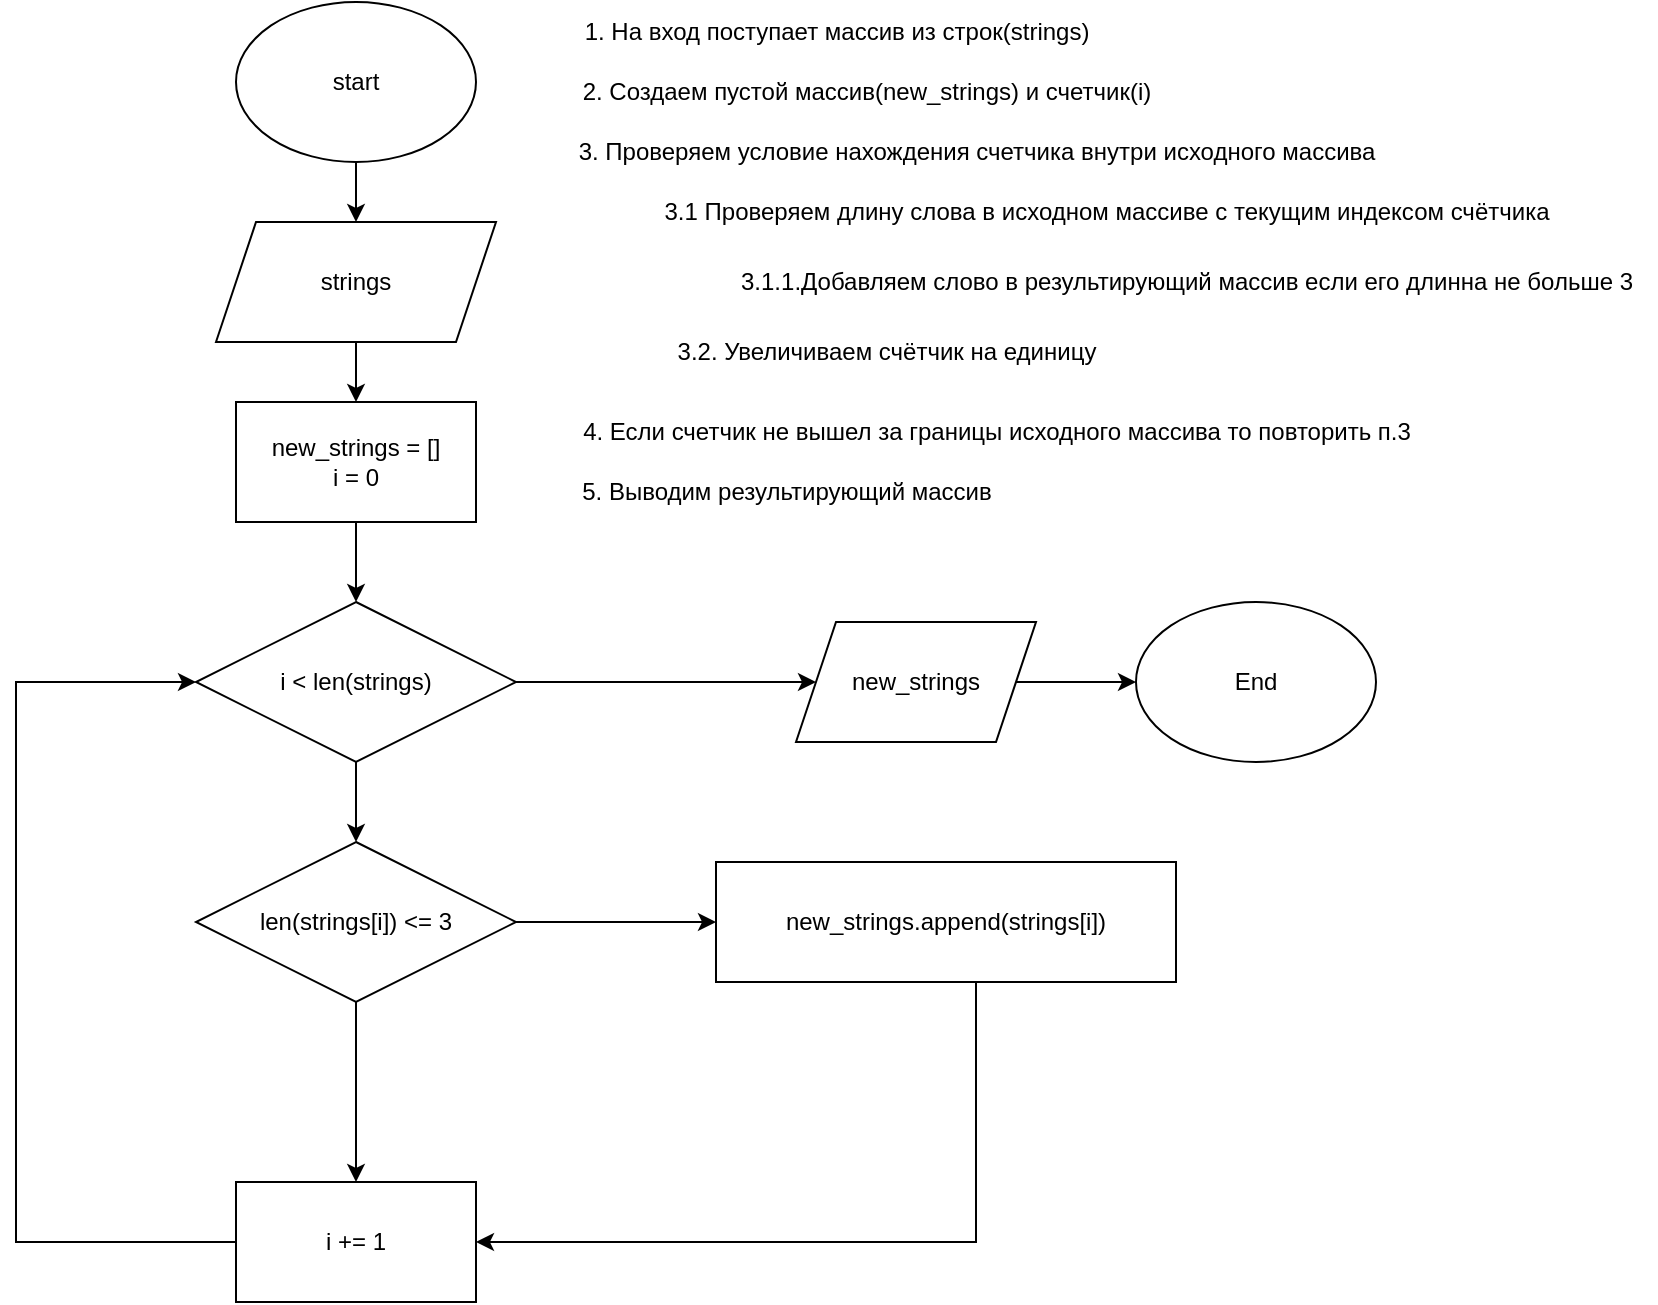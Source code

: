 <mxfile version="21.7.5" type="device">
  <diagram name="Страница — 1" id="ENaGFUpEVyafofO61wow">
    <mxGraphModel dx="1226" dy="629" grid="1" gridSize="10" guides="1" tooltips="1" connect="1" arrows="1" fold="1" page="1" pageScale="1" pageWidth="827" pageHeight="1169" math="0" shadow="0">
      <root>
        <mxCell id="0" />
        <mxCell id="1" parent="0" />
        <mxCell id="8yk4W4wrMnCZvYeyinFl-3" style="edgeStyle=orthogonalEdgeStyle;rounded=0;orthogonalLoop=1;jettySize=auto;html=1;entryX=0.5;entryY=0;entryDx=0;entryDy=0;" edge="1" parent="1" source="8yk4W4wrMnCZvYeyinFl-1" target="8yk4W4wrMnCZvYeyinFl-2">
          <mxGeometry relative="1" as="geometry" />
        </mxCell>
        <mxCell id="8yk4W4wrMnCZvYeyinFl-1" value="start" style="ellipse;whiteSpace=wrap;html=1;" vertex="1" parent="1">
          <mxGeometry x="127" y="30" width="120" height="80" as="geometry" />
        </mxCell>
        <mxCell id="8yk4W4wrMnCZvYeyinFl-5" style="edgeStyle=orthogonalEdgeStyle;rounded=0;orthogonalLoop=1;jettySize=auto;html=1;entryX=0.5;entryY=0;entryDx=0;entryDy=0;" edge="1" parent="1" source="8yk4W4wrMnCZvYeyinFl-2" target="8yk4W4wrMnCZvYeyinFl-4">
          <mxGeometry relative="1" as="geometry" />
        </mxCell>
        <mxCell id="8yk4W4wrMnCZvYeyinFl-2" value="strings" style="shape=parallelogram;perimeter=parallelogramPerimeter;whiteSpace=wrap;html=1;fixedSize=1;" vertex="1" parent="1">
          <mxGeometry x="117" y="140" width="140" height="60" as="geometry" />
        </mxCell>
        <mxCell id="8yk4W4wrMnCZvYeyinFl-7" style="edgeStyle=orthogonalEdgeStyle;rounded=0;orthogonalLoop=1;jettySize=auto;html=1;entryX=0.5;entryY=0;entryDx=0;entryDy=0;" edge="1" parent="1" source="8yk4W4wrMnCZvYeyinFl-4" target="8yk4W4wrMnCZvYeyinFl-6">
          <mxGeometry relative="1" as="geometry" />
        </mxCell>
        <mxCell id="8yk4W4wrMnCZvYeyinFl-4" value="new_strings = []&lt;br&gt;i = 0" style="rounded=0;whiteSpace=wrap;html=1;" vertex="1" parent="1">
          <mxGeometry x="127" y="230" width="120" height="60" as="geometry" />
        </mxCell>
        <mxCell id="8yk4W4wrMnCZvYeyinFl-8" style="edgeStyle=orthogonalEdgeStyle;rounded=0;orthogonalLoop=1;jettySize=auto;html=1;entryX=0;entryY=0.5;entryDx=0;entryDy=0;" edge="1" parent="1" source="8yk4W4wrMnCZvYeyinFl-6" target="8yk4W4wrMnCZvYeyinFl-30">
          <mxGeometry relative="1" as="geometry">
            <mxPoint x="327" y="370" as="targetPoint" />
          </mxGeometry>
        </mxCell>
        <mxCell id="8yk4W4wrMnCZvYeyinFl-9" style="edgeStyle=orthogonalEdgeStyle;rounded=0;orthogonalLoop=1;jettySize=auto;html=1;" edge="1" parent="1" source="8yk4W4wrMnCZvYeyinFl-6">
          <mxGeometry relative="1" as="geometry">
            <mxPoint x="187" y="450" as="targetPoint" />
          </mxGeometry>
        </mxCell>
        <mxCell id="8yk4W4wrMnCZvYeyinFl-6" value="i &amp;lt; len(strings)" style="rhombus;whiteSpace=wrap;html=1;" vertex="1" parent="1">
          <mxGeometry x="107" y="330" width="160" height="80" as="geometry" />
        </mxCell>
        <mxCell id="8yk4W4wrMnCZvYeyinFl-13" value="" style="edgeStyle=orthogonalEdgeStyle;rounded=0;orthogonalLoop=1;jettySize=auto;html=1;" edge="1" parent="1" source="8yk4W4wrMnCZvYeyinFl-11" target="8yk4W4wrMnCZvYeyinFl-12">
          <mxGeometry relative="1" as="geometry" />
        </mxCell>
        <mxCell id="8yk4W4wrMnCZvYeyinFl-26" style="edgeStyle=orthogonalEdgeStyle;rounded=0;orthogonalLoop=1;jettySize=auto;html=1;entryX=0.5;entryY=0;entryDx=0;entryDy=0;" edge="1" parent="1" source="8yk4W4wrMnCZvYeyinFl-11" target="8yk4W4wrMnCZvYeyinFl-27">
          <mxGeometry relative="1" as="geometry">
            <mxPoint x="187" y="610" as="targetPoint" />
          </mxGeometry>
        </mxCell>
        <mxCell id="8yk4W4wrMnCZvYeyinFl-11" value="len(strings[i]) &amp;lt;= 3" style="rhombus;whiteSpace=wrap;html=1;" vertex="1" parent="1">
          <mxGeometry x="107" y="450" width="160" height="80" as="geometry" />
        </mxCell>
        <mxCell id="8yk4W4wrMnCZvYeyinFl-28" style="edgeStyle=orthogonalEdgeStyle;rounded=0;orthogonalLoop=1;jettySize=auto;html=1;entryX=1;entryY=0.5;entryDx=0;entryDy=0;" edge="1" parent="1" source="8yk4W4wrMnCZvYeyinFl-12" target="8yk4W4wrMnCZvYeyinFl-27">
          <mxGeometry relative="1" as="geometry">
            <Array as="points">
              <mxPoint x="497" y="650" />
            </Array>
          </mxGeometry>
        </mxCell>
        <mxCell id="8yk4W4wrMnCZvYeyinFl-12" value="new_strings.append(strings[i])" style="whiteSpace=wrap;html=1;" vertex="1" parent="1">
          <mxGeometry x="367" y="460" width="230" height="60" as="geometry" />
        </mxCell>
        <mxCell id="8yk4W4wrMnCZvYeyinFl-29" style="edgeStyle=orthogonalEdgeStyle;rounded=0;orthogonalLoop=1;jettySize=auto;html=1;entryX=0;entryY=0.5;entryDx=0;entryDy=0;" edge="1" parent="1" source="8yk4W4wrMnCZvYeyinFl-27" target="8yk4W4wrMnCZvYeyinFl-6">
          <mxGeometry relative="1" as="geometry">
            <Array as="points">
              <mxPoint x="17" y="650" />
              <mxPoint x="17" y="370" />
            </Array>
          </mxGeometry>
        </mxCell>
        <mxCell id="8yk4W4wrMnCZvYeyinFl-27" value="i += 1" style="rounded=0;whiteSpace=wrap;html=1;" vertex="1" parent="1">
          <mxGeometry x="127" y="620" width="120" height="60" as="geometry" />
        </mxCell>
        <mxCell id="8yk4W4wrMnCZvYeyinFl-31" style="edgeStyle=orthogonalEdgeStyle;rounded=0;orthogonalLoop=1;jettySize=auto;html=1;" edge="1" parent="1" source="8yk4W4wrMnCZvYeyinFl-30">
          <mxGeometry relative="1" as="geometry">
            <mxPoint x="577" y="370" as="targetPoint" />
          </mxGeometry>
        </mxCell>
        <mxCell id="8yk4W4wrMnCZvYeyinFl-30" value="new_strings" style="shape=parallelogram;perimeter=parallelogramPerimeter;whiteSpace=wrap;html=1;fixedSize=1;" vertex="1" parent="1">
          <mxGeometry x="407" y="340" width="120" height="60" as="geometry" />
        </mxCell>
        <mxCell id="8yk4W4wrMnCZvYeyinFl-32" value="End" style="ellipse;whiteSpace=wrap;html=1;" vertex="1" parent="1">
          <mxGeometry x="577" y="330" width="120" height="80" as="geometry" />
        </mxCell>
        <mxCell id="8yk4W4wrMnCZvYeyinFl-33" value="1. На вход поступает массив из строк(strings)" style="text;html=1;align=center;verticalAlign=middle;resizable=0;points=[];autosize=1;strokeColor=none;fillColor=none;" vertex="1" parent="1">
          <mxGeometry x="287" y="30" width="280" height="30" as="geometry" />
        </mxCell>
        <mxCell id="8yk4W4wrMnCZvYeyinFl-34" value="2. Создаем пустой массив(new_strings) и счетчик(i)" style="text;html=1;align=center;verticalAlign=middle;resizable=0;points=[];autosize=1;strokeColor=none;fillColor=none;" vertex="1" parent="1">
          <mxGeometry x="287" y="60" width="310" height="30" as="geometry" />
        </mxCell>
        <mxCell id="8yk4W4wrMnCZvYeyinFl-35" value="3. Проверяем условие нахождения счетчика внутри исходного массива" style="text;html=1;align=center;verticalAlign=middle;resizable=0;points=[];autosize=1;strokeColor=none;fillColor=none;" vertex="1" parent="1">
          <mxGeometry x="287" y="90" width="420" height="30" as="geometry" />
        </mxCell>
        <mxCell id="8yk4W4wrMnCZvYeyinFl-36" value="3.1 Проверяем длину слова в исходном массиве с текущим индексом счётчика" style="text;html=1;align=center;verticalAlign=middle;resizable=0;points=[];autosize=1;strokeColor=none;fillColor=none;" vertex="1" parent="1">
          <mxGeometry x="327" y="120" width="470" height="30" as="geometry" />
        </mxCell>
        <mxCell id="8yk4W4wrMnCZvYeyinFl-37" value="3.1.1.Добавляем слово в результирующий массив если его длинна не больше 3" style="text;html=1;align=center;verticalAlign=middle;resizable=0;points=[];autosize=1;strokeColor=none;fillColor=none;" vertex="1" parent="1">
          <mxGeometry x="367" y="155" width="470" height="30" as="geometry" />
        </mxCell>
        <mxCell id="8yk4W4wrMnCZvYeyinFl-38" value="3.2. Увеличиваем счётчик на единицу" style="text;html=1;align=center;verticalAlign=middle;resizable=0;points=[];autosize=1;strokeColor=none;fillColor=none;" vertex="1" parent="1">
          <mxGeometry x="337" y="190" width="230" height="30" as="geometry" />
        </mxCell>
        <mxCell id="8yk4W4wrMnCZvYeyinFl-39" value="4. Если счетчик не вышел за границы исходного массива то повторить п.3&lt;br&gt;" style="text;html=1;align=center;verticalAlign=middle;resizable=0;points=[];autosize=1;strokeColor=none;fillColor=none;" vertex="1" parent="1">
          <mxGeometry x="287" y="230" width="440" height="30" as="geometry" />
        </mxCell>
        <mxCell id="8yk4W4wrMnCZvYeyinFl-40" value="5. Выводим результирующий массив" style="text;html=1;align=center;verticalAlign=middle;resizable=0;points=[];autosize=1;strokeColor=none;fillColor=none;" vertex="1" parent="1">
          <mxGeometry x="287" y="260" width="230" height="30" as="geometry" />
        </mxCell>
      </root>
    </mxGraphModel>
  </diagram>
</mxfile>
